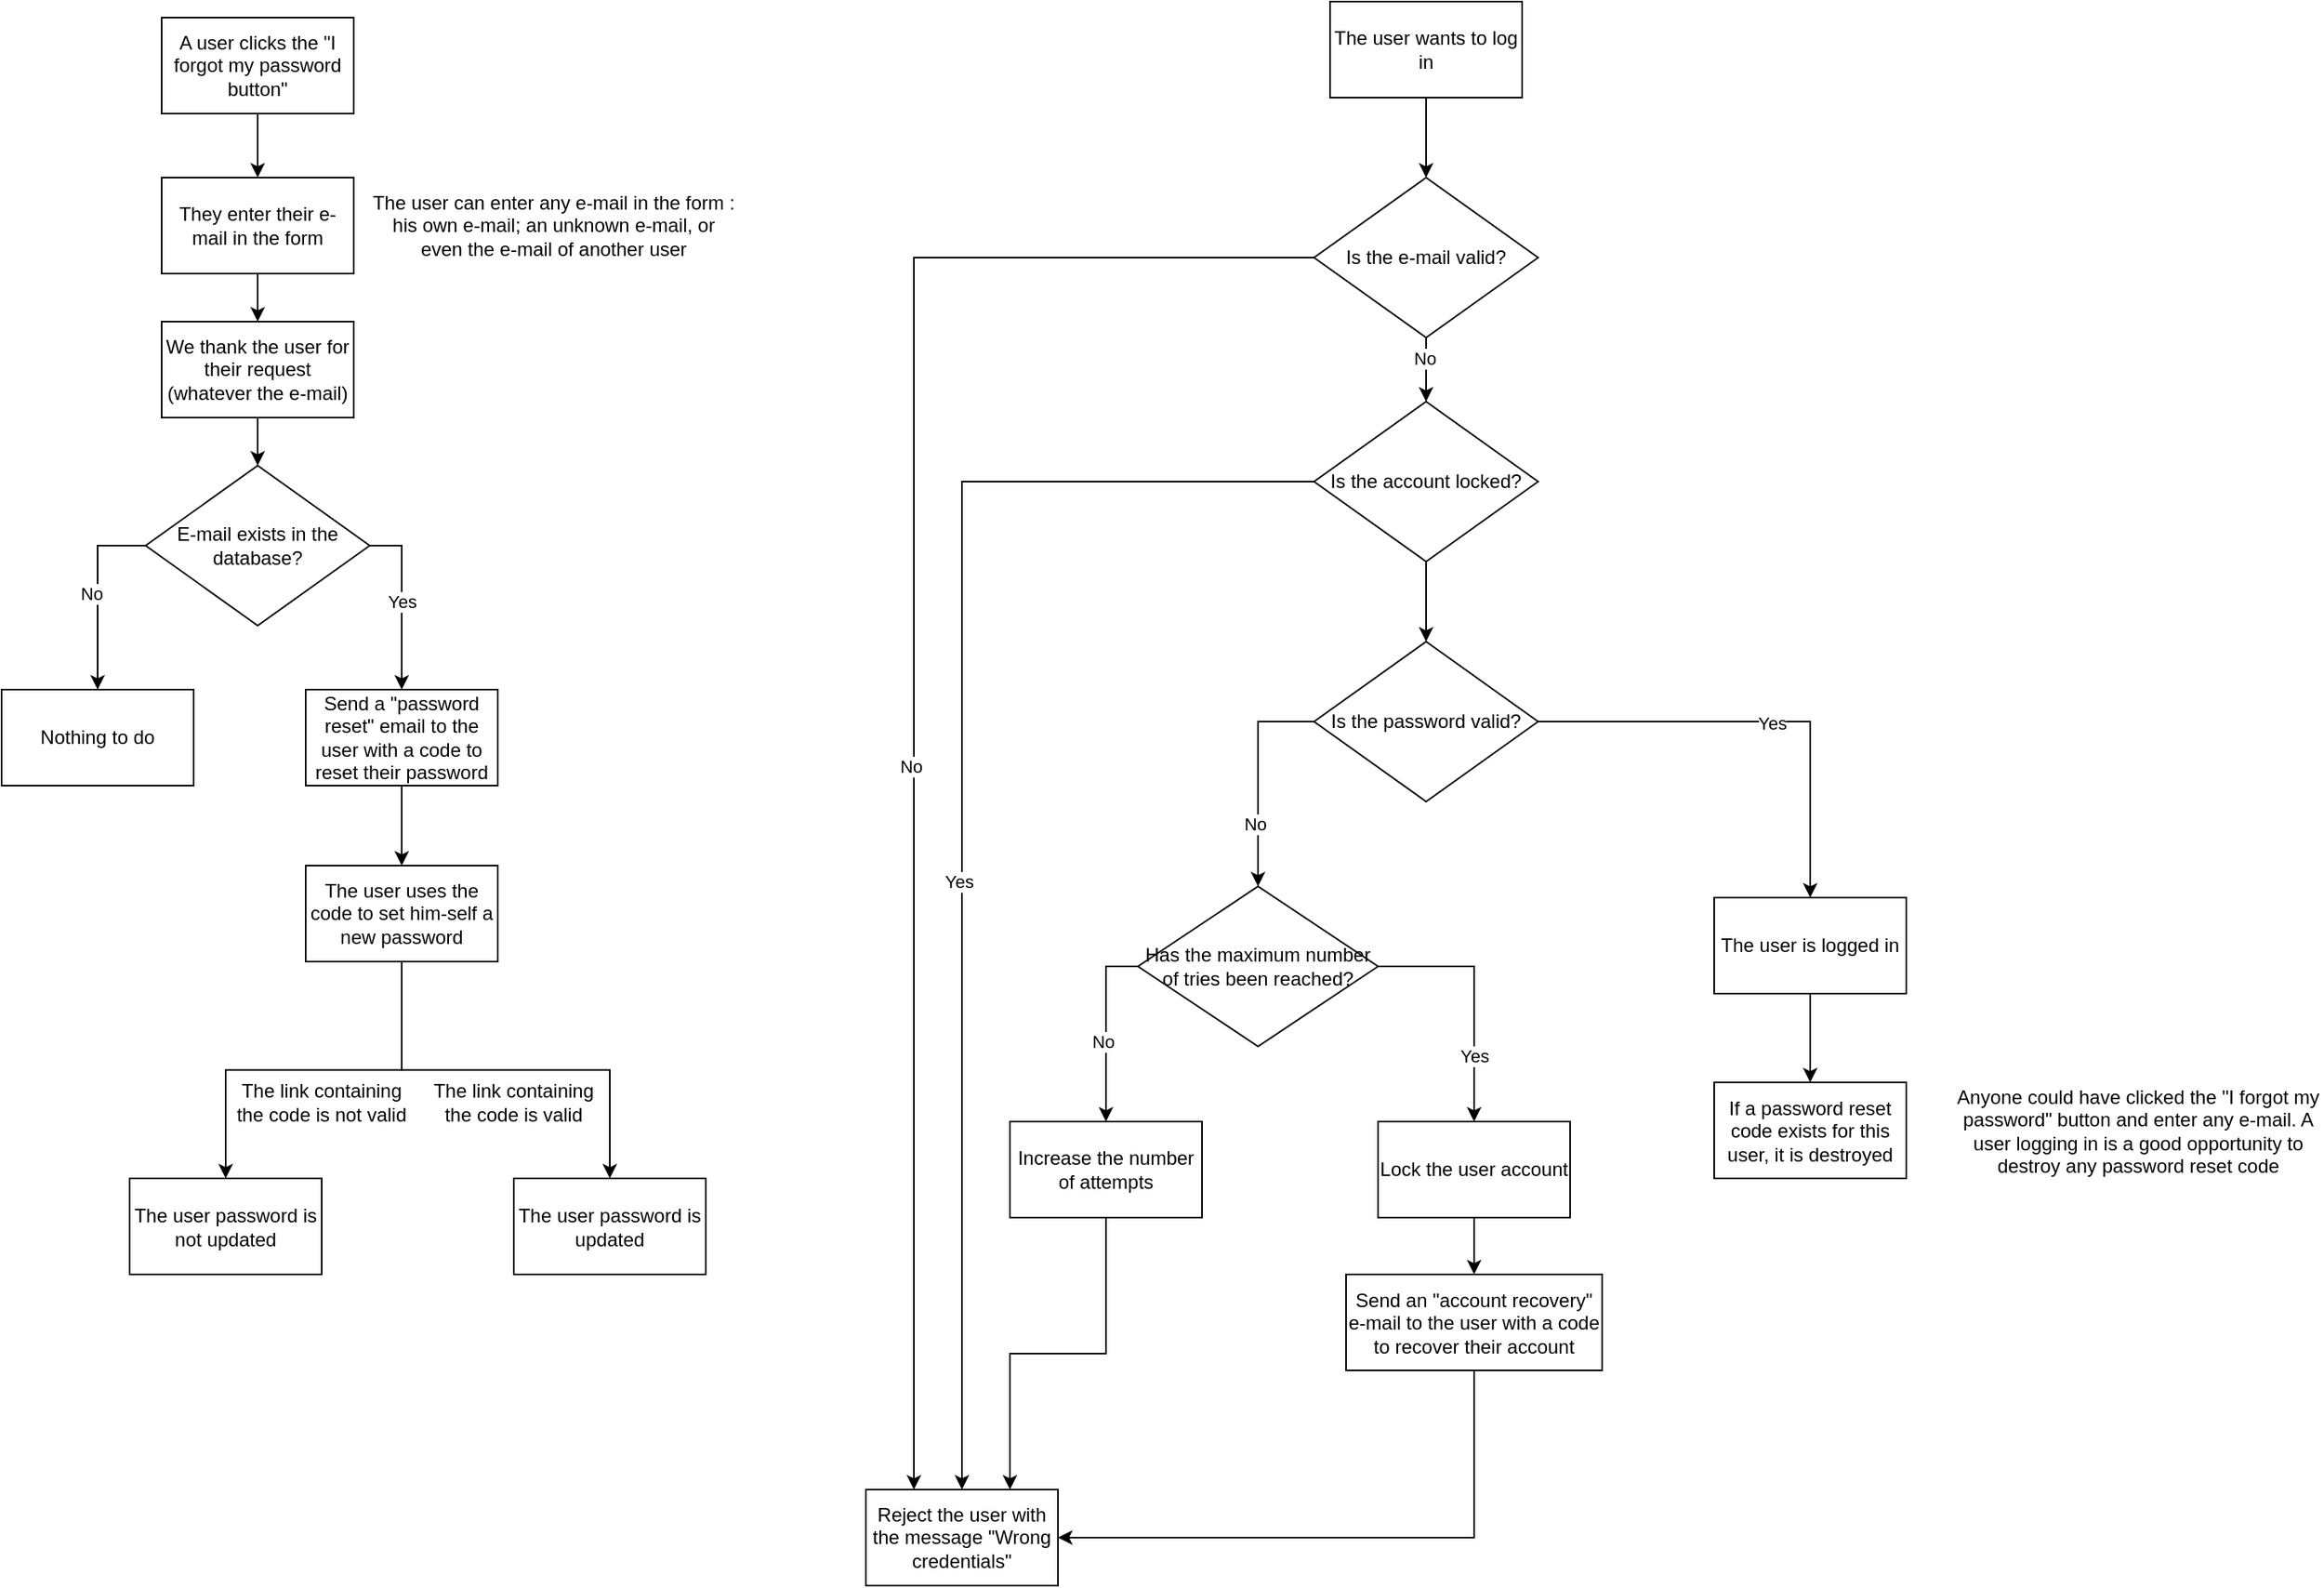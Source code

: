 <mxfile version="20.4.0" type="google"><diagram id="uqNMgptaEj7S-zhNh5nr" name="Page-1"><mxGraphModel grid="1" page="1" gridSize="10" guides="1" tooltips="1" connect="1" arrows="1" fold="1" pageScale="1" pageWidth="850" pageHeight="1100" math="0" shadow="0"><root><mxCell id="0"/><mxCell id="1" parent="0"/><mxCell id="hKb2NDctxM_wPBNHymrB-2" value="A user clicks the &quot;I forgot my password button&quot;" style="rounded=0;whiteSpace=wrap;html=1;" vertex="1" parent="1"><mxGeometry x="150" y="50" width="120" height="60" as="geometry"/></mxCell><mxCell id="hKb2NDctxM_wPBNHymrB-3" value="" style="endArrow=classic;html=1;exitX=0.5;exitY=1;exitDx=0;exitDy=0;entryX=0.5;entryY=0;entryDx=0;entryDy=0;" edge="1" parent="1" source="hKb2NDctxM_wPBNHymrB-2" target="hKb2NDctxM_wPBNHymrB-5"><mxGeometry width="50" height="50" relative="1" as="geometry"><mxPoint x="150" y="250" as="sourcePoint"/><mxPoint x="210" y="200" as="targetPoint"/></mxGeometry></mxCell><mxCell id="hKb2NDctxM_wPBNHymrB-5" value="They enter their e-mail in the form" style="rounded=0;whiteSpace=wrap;html=1;" vertex="1" parent="1"><mxGeometry x="150" y="150" width="120" height="60" as="geometry"/></mxCell><mxCell id="wkNxlPEiHQq7ZEWKHEpC-1" style="edgeStyle=orthogonalEdgeStyle;rounded=0;orthogonalLoop=1;jettySize=auto;html=1;" edge="1" parent="1" source="hKb2NDctxM_wPBNHymrB-8"><mxGeometry relative="1" as="geometry"><mxPoint x="300" y="580" as="targetPoint"/></mxGeometry></mxCell><mxCell id="hKb2NDctxM_wPBNHymrB-8" value="Send a &quot;password reset&quot; email to the user with a code to reset their password" style="rounded=0;whiteSpace=wrap;html=1;" vertex="1" parent="1"><mxGeometry x="240" y="470" width="120" height="60" as="geometry"/></mxCell><mxCell id="hKb2NDctxM_wPBNHymrB-9" value="" style="endArrow=classic;html=1;exitX=0.5;exitY=1;exitDx=0;exitDy=0;entryX=0.5;entryY=0;entryDx=0;entryDy=0;" edge="1" parent="1" source="hKb2NDctxM_wPBNHymrB-5" target="GCkfONEv_QXwFSWTBzb8-13"><mxGeometry width="50" height="50" relative="1" as="geometry"><mxPoint x="150" y="510" as="sourcePoint"/><mxPoint x="270" y="240" as="targetPoint"/></mxGeometry></mxCell><mxCell id="wkNxlPEiHQq7ZEWKHEpC-2" value="The user password is not updated" style="rounded=0;whiteSpace=wrap;html=1;" vertex="1" parent="1"><mxGeometry x="130" y="775.5" width="120" height="60" as="geometry"/></mxCell><mxCell id="wkNxlPEiHQq7ZEWKHEpC-8" value="The link containing the code is not valid" style="text;html=1;strokeColor=none;fillColor=none;align=center;verticalAlign=middle;whiteSpace=wrap;rounded=0;" vertex="1" parent="1"><mxGeometry x="190" y="693" width="120" height="70" as="geometry"/></mxCell><mxCell id="wkNxlPEiHQq7ZEWKHEpC-10" value="The user password is&lt;br&gt;updated" style="rounded=0;whiteSpace=wrap;html=1;fillColor=none;" vertex="1" parent="1"><mxGeometry x="370" y="775.5" width="120" height="60" as="geometry"/></mxCell><mxCell id="wkNxlPEiHQq7ZEWKHEpC-14" style="edgeStyle=orthogonalEdgeStyle;rounded=0;orthogonalLoop=1;jettySize=auto;html=1;exitX=0.5;exitY=1;exitDx=0;exitDy=0;" edge="1" parent="1" source="wkNxlPEiHQq7ZEWKHEpC-13" target="wkNxlPEiHQq7ZEWKHEpC-2"><mxGeometry relative="1" as="geometry"/></mxCell><mxCell id="wkNxlPEiHQq7ZEWKHEpC-15" style="edgeStyle=orthogonalEdgeStyle;rounded=0;orthogonalLoop=1;jettySize=auto;html=1;exitX=0.5;exitY=1;exitDx=0;exitDy=0;" edge="1" parent="1" source="wkNxlPEiHQq7ZEWKHEpC-13" target="wkNxlPEiHQq7ZEWKHEpC-10"><mxGeometry relative="1" as="geometry"/></mxCell><mxCell id="wkNxlPEiHQq7ZEWKHEpC-13" value="The user uses the code to set him-self a new password" style="rounded=0;whiteSpace=wrap;html=1;fillColor=none;" vertex="1" parent="1"><mxGeometry x="240" y="580" width="120" height="60" as="geometry"/></mxCell><mxCell id="wkNxlPEiHQq7ZEWKHEpC-16" value="The link containing the code is valid" style="text;html=1;strokeColor=none;fillColor=none;align=center;verticalAlign=middle;whiteSpace=wrap;rounded=0;" vertex="1" parent="1"><mxGeometry x="310" y="698" width="120" height="60" as="geometry"/></mxCell><mxCell id="GCkfONEv_QXwFSWTBzb8-4" style="edgeStyle=orthogonalEdgeStyle;rounded=0;orthogonalLoop=1;jettySize=auto;html=1;exitX=0.5;exitY=1;exitDx=0;exitDy=0;entryX=0.5;entryY=0;entryDx=0;entryDy=0;" edge="1" parent="1" source="GCkfONEv_QXwFSWTBzb8-2" target="GCkfONEv_QXwFSWTBzb8-3"><mxGeometry relative="1" as="geometry"/></mxCell><mxCell id="GCkfONEv_QXwFSWTBzb8-2" value="The user is logged in" style="rounded=0;whiteSpace=wrap;html=1;" vertex="1" parent="1"><mxGeometry x="1120" y="600" width="120" height="60" as="geometry"/></mxCell><mxCell id="GCkfONEv_QXwFSWTBzb8-3" value="If a password reset code exists for this user, it is destroyed" style="rounded=0;whiteSpace=wrap;html=1;" vertex="1" parent="1"><mxGeometry x="1120" y="715.5" width="120" height="60" as="geometry"/></mxCell><mxCell id="GCkfONEv_QXwFSWTBzb8-5" value="Anyone could have clicked the &quot;I forgot my password&quot; button and enter any e-mail. A user logging in is a good opportunity to destroy any password reset code" style="text;html=1;strokeColor=none;fillColor=none;align=center;verticalAlign=middle;whiteSpace=wrap;rounded=0;" vertex="1" parent="1"><mxGeometry x="1270" y="705.5" width="230" height="80" as="geometry"/></mxCell><mxCell id="GCkfONEv_QXwFSWTBzb8-8" style="edgeStyle=orthogonalEdgeStyle;rounded=0;orthogonalLoop=1;jettySize=auto;html=1;exitX=0.5;exitY=1;exitDx=0;exitDy=0;entryX=0.5;entryY=0;entryDx=0;entryDy=0;" edge="1" parent="1" source="GCkfONEv_QXwFSWTBzb8-6" target="GCkfONEv_QXwFSWTBzb8-7"><mxGeometry relative="1" as="geometry"><mxPoint x="140" y="440" as="sourcePoint"/></mxGeometry></mxCell><mxCell id="GCkfONEv_QXwFSWTBzb8-10" value="No" style="edgeLabel;html=1;align=center;verticalAlign=middle;resizable=0;points=[];" connectable="0" vertex="1" parent="GCkfONEv_QXwFSWTBzb8-8"><mxGeometry y="-4" relative="1" as="geometry"><mxPoint as="offset"/></mxGeometry></mxCell><mxCell id="GCkfONEv_QXwFSWTBzb8-9" value="Yes" style="edgeStyle=orthogonalEdgeStyle;rounded=0;orthogonalLoop=1;jettySize=auto;html=1;exitX=0.5;exitY=0;exitDx=0;exitDy=0;entryX=0.5;entryY=0;entryDx=0;entryDy=0;" edge="1" parent="1" source="GCkfONEv_QXwFSWTBzb8-6" target="hKb2NDctxM_wPBNHymrB-8"><mxGeometry relative="1" as="geometry"><mxPoint x="280" y="440" as="sourcePoint"/></mxGeometry></mxCell><mxCell id="GCkfONEv_QXwFSWTBzb8-6" value="E-mail exists in the database?" style="rhombus;whiteSpace=wrap;html=1;direction=south;" vertex="1" parent="1"><mxGeometry x="140" y="330" width="140" height="100" as="geometry"/></mxCell><mxCell id="GCkfONEv_QXwFSWTBzb8-7" value="Nothing to do" style="rounded=0;whiteSpace=wrap;html=1;" vertex="1" parent="1"><mxGeometry x="50" y="470" width="120" height="60" as="geometry"/></mxCell><mxCell id="GCkfONEv_QXwFSWTBzb8-14" style="edgeStyle=orthogonalEdgeStyle;rounded=0;orthogonalLoop=1;jettySize=auto;html=1;exitX=0.5;exitY=1;exitDx=0;exitDy=0;entryX=0;entryY=0.5;entryDx=0;entryDy=0;" edge="1" parent="1" source="GCkfONEv_QXwFSWTBzb8-13" target="GCkfONEv_QXwFSWTBzb8-6"><mxGeometry relative="1" as="geometry"/></mxCell><mxCell id="GCkfONEv_QXwFSWTBzb8-13" value="We thank the user for their request (whatever the e-mail)" style="rounded=0;whiteSpace=wrap;html=1;" vertex="1" parent="1"><mxGeometry x="150" y="240" width="120" height="60" as="geometry"/></mxCell><mxCell id="GCkfONEv_QXwFSWTBzb8-38" style="edgeStyle=orthogonalEdgeStyle;rounded=0;orthogonalLoop=1;jettySize=auto;html=1;exitX=0.5;exitY=1;exitDx=0;exitDy=0;entryX=0;entryY=0.5;entryDx=0;entryDy=0;" edge="1" parent="1" source="GCkfONEv_QXwFSWTBzb8-15" target="GCkfONEv_QXwFSWTBzb8-35"><mxGeometry relative="1" as="geometry"/></mxCell><mxCell id="GCkfONEv_QXwFSWTBzb8-15" value="The user wants to log in" style="rounded=0;whiteSpace=wrap;html=1;" vertex="1" parent="1"><mxGeometry x="880" y="40" width="120" height="60" as="geometry"/></mxCell><mxCell id="GCkfONEv_QXwFSWTBzb8-16" value="The user can enter any e-mail in the form : his own e-mail; an unknown e-mail, or even the e-mail of another user" style="text;html=1;strokeColor=none;fillColor=none;align=center;verticalAlign=middle;whiteSpace=wrap;rounded=0;" vertex="1" parent="1"><mxGeometry x="280" y="150" width="230" height="60" as="geometry"/></mxCell><mxCell id="GCkfONEv_QXwFSWTBzb8-19" style="edgeStyle=orthogonalEdgeStyle;rounded=0;orthogonalLoop=1;jettySize=auto;html=1;exitX=0.5;exitY=0;exitDx=0;exitDy=0;entryX=0.5;entryY=0;entryDx=0;entryDy=0;" edge="1" parent="1" source="GCkfONEv_QXwFSWTBzb8-17" target="GCkfONEv_QXwFSWTBzb8-2"><mxGeometry relative="1" as="geometry"/></mxCell><mxCell id="GCkfONEv_QXwFSWTBzb8-20" value="Yes" style="edgeLabel;html=1;align=center;verticalAlign=middle;resizable=0;points=[];" connectable="0" vertex="1" parent="GCkfONEv_QXwFSWTBzb8-19"><mxGeometry x="0.042" y="-1" relative="1" as="geometry"><mxPoint as="offset"/></mxGeometry></mxCell><mxCell id="GCkfONEv_QXwFSWTBzb8-23" style="edgeStyle=orthogonalEdgeStyle;rounded=0;orthogonalLoop=1;jettySize=auto;html=1;exitX=0.5;exitY=1;exitDx=0;exitDy=0;entryX=0;entryY=0.5;entryDx=0;entryDy=0;" edge="1" parent="1" source="GCkfONEv_QXwFSWTBzb8-17" target="GCkfONEv_QXwFSWTBzb8-22"><mxGeometry relative="1" as="geometry"/></mxCell><mxCell id="GCkfONEv_QXwFSWTBzb8-32" value="No" style="edgeLabel;html=1;align=center;verticalAlign=middle;resizable=0;points=[];" connectable="0" vertex="1" parent="GCkfONEv_QXwFSWTBzb8-23"><mxGeometry x="0.434" y="-2" relative="1" as="geometry"><mxPoint as="offset"/></mxGeometry></mxCell><mxCell id="GCkfONEv_QXwFSWTBzb8-17" value="Is the password valid?" style="rhombus;whiteSpace=wrap;html=1;direction=south;" vertex="1" parent="1"><mxGeometry x="870" y="440" width="140" height="100" as="geometry"/></mxCell><mxCell id="GCkfONEv_QXwFSWTBzb8-46" style="edgeStyle=orthogonalEdgeStyle;rounded=0;orthogonalLoop=1;jettySize=auto;html=1;exitX=0.5;exitY=1;exitDx=0;exitDy=0;entryX=0.5;entryY=0;entryDx=0;entryDy=0;" edge="1" parent="1" source="GCkfONEv_QXwFSWTBzb8-21" target="GCkfONEv_QXwFSWTBzb8-30"><mxGeometry relative="1" as="geometry"/></mxCell><mxCell id="GCkfONEv_QXwFSWTBzb8-21" value="Lock the user account" style="rounded=0;whiteSpace=wrap;html=1;" vertex="1" parent="1"><mxGeometry x="910" y="740" width="120" height="60" as="geometry"/></mxCell><mxCell id="GCkfONEv_QXwFSWTBzb8-26" style="edgeStyle=orthogonalEdgeStyle;rounded=0;orthogonalLoop=1;jettySize=auto;html=1;exitX=0.5;exitY=1;exitDx=0;exitDy=0;entryX=0.5;entryY=0;entryDx=0;entryDy=0;" edge="1" parent="1" source="GCkfONEv_QXwFSWTBzb8-22" target="GCkfONEv_QXwFSWTBzb8-25"><mxGeometry relative="1" as="geometry"><mxPoint x="782" y="737.18" as="targetPoint"/></mxGeometry></mxCell><mxCell id="GCkfONEv_QXwFSWTBzb8-27" value="No" style="edgeLabel;html=1;align=center;verticalAlign=middle;resizable=0;points=[];" connectable="0" vertex="1" parent="GCkfONEv_QXwFSWTBzb8-26"><mxGeometry x="0.147" y="-2" relative="1" as="geometry"><mxPoint as="offset"/></mxGeometry></mxCell><mxCell id="GCkfONEv_QXwFSWTBzb8-28" style="edgeStyle=orthogonalEdgeStyle;rounded=0;orthogonalLoop=1;jettySize=auto;html=1;exitX=0.5;exitY=0;exitDx=0;exitDy=0;entryX=0.5;entryY=0;entryDx=0;entryDy=0;" edge="1" parent="1" source="GCkfONEv_QXwFSWTBzb8-22" target="GCkfONEv_QXwFSWTBzb8-21"><mxGeometry relative="1" as="geometry"/></mxCell><mxCell id="GCkfONEv_QXwFSWTBzb8-29" value="Yes" style="edgeLabel;html=1;align=center;verticalAlign=middle;resizable=0;points=[];" connectable="0" vertex="1" parent="GCkfONEv_QXwFSWTBzb8-28"><mxGeometry x="0.027" y="-1" relative="1" as="geometry"><mxPoint x="1" y="35" as="offset"/></mxGeometry></mxCell><mxCell id="GCkfONEv_QXwFSWTBzb8-22" value="Has the maximum number of tries been reached?" style="rhombus;whiteSpace=wrap;html=1;direction=south;" vertex="1" parent="1"><mxGeometry x="760" y="593" width="150" height="100" as="geometry"/></mxCell><mxCell id="GCkfONEv_QXwFSWTBzb8-45" style="edgeStyle=orthogonalEdgeStyle;rounded=0;orthogonalLoop=1;jettySize=auto;html=1;exitX=0.5;exitY=1;exitDx=0;exitDy=0;entryX=0.75;entryY=0;entryDx=0;entryDy=0;" edge="1" parent="1" source="GCkfONEv_QXwFSWTBzb8-25" target="GCkfONEv_QXwFSWTBzb8-31"><mxGeometry relative="1" as="geometry"/></mxCell><mxCell id="GCkfONEv_QXwFSWTBzb8-25" value="Increase the number of attempts" style="rounded=0;whiteSpace=wrap;html=1;" vertex="1" parent="1"><mxGeometry x="680" y="740" width="120" height="60" as="geometry"/></mxCell><mxCell id="GCkfONEv_QXwFSWTBzb8-47" style="edgeStyle=orthogonalEdgeStyle;rounded=0;orthogonalLoop=1;jettySize=auto;html=1;exitX=0.5;exitY=1;exitDx=0;exitDy=0;entryX=1;entryY=0.5;entryDx=0;entryDy=0;" edge="1" parent="1" source="GCkfONEv_QXwFSWTBzb8-30" target="GCkfONEv_QXwFSWTBzb8-31"><mxGeometry relative="1" as="geometry"/></mxCell><mxCell id="GCkfONEv_QXwFSWTBzb8-30" value="Send an &quot;account recovery&quot; e-mail to the user with a code to recover their account" style="rounded=0;whiteSpace=wrap;html=1;" vertex="1" parent="1"><mxGeometry x="890" y="835.5" width="160" height="60" as="geometry"/></mxCell><mxCell id="GCkfONEv_QXwFSWTBzb8-31" value="Reject the user with the message &quot;Wrong credentials&quot;" style="rounded=0;whiteSpace=wrap;html=1;" vertex="1" parent="1"><mxGeometry x="590" y="970" width="120" height="60" as="geometry"/></mxCell><mxCell id="GCkfONEv_QXwFSWTBzb8-36" style="edgeStyle=orthogonalEdgeStyle;rounded=0;orthogonalLoop=1;jettySize=auto;html=1;exitX=0.5;exitY=1;exitDx=0;exitDy=0;entryX=0.25;entryY=0;entryDx=0;entryDy=0;" edge="1" parent="1" source="GCkfONEv_QXwFSWTBzb8-35" target="GCkfONEv_QXwFSWTBzb8-31"><mxGeometry relative="1" as="geometry"/></mxCell><mxCell id="GCkfONEv_QXwFSWTBzb8-37" value="No" style="edgeLabel;html=1;align=center;verticalAlign=middle;resizable=0;points=[];" connectable="0" vertex="1" parent="GCkfONEv_QXwFSWTBzb8-36"><mxGeometry x="0.113" y="-2" relative="1" as="geometry"><mxPoint as="offset"/></mxGeometry></mxCell><mxCell id="GCkfONEv_QXwFSWTBzb8-39" style="edgeStyle=orthogonalEdgeStyle;rounded=0;orthogonalLoop=1;jettySize=auto;html=1;exitX=1;exitY=0.5;exitDx=0;exitDy=0;entryX=0;entryY=0.5;entryDx=0;entryDy=0;" edge="1" parent="1" source="GCkfONEv_QXwFSWTBzb8-35" target="GCkfONEv_QXwFSWTBzb8-40"><mxGeometry relative="1" as="geometry"/></mxCell><mxCell id="GCkfONEv_QXwFSWTBzb8-41" value="No" style="edgeLabel;html=1;align=center;verticalAlign=middle;resizable=0;points=[];" connectable="0" vertex="1" parent="GCkfONEv_QXwFSWTBzb8-39"><mxGeometry x="-0.366" y="-1" relative="1" as="geometry"><mxPoint as="offset"/></mxGeometry></mxCell><mxCell id="GCkfONEv_QXwFSWTBzb8-35" value="Is the e-mail valid?" style="rhombus;whiteSpace=wrap;html=1;direction=south;" vertex="1" parent="1"><mxGeometry x="870" y="150" width="140" height="100" as="geometry"/></mxCell><mxCell id="GCkfONEv_QXwFSWTBzb8-42" style="edgeStyle=orthogonalEdgeStyle;rounded=0;orthogonalLoop=1;jettySize=auto;html=1;exitX=0.5;exitY=1;exitDx=0;exitDy=0;entryX=0.5;entryY=0;entryDx=0;entryDy=0;" edge="1" parent="1" source="GCkfONEv_QXwFSWTBzb8-40" target="GCkfONEv_QXwFSWTBzb8-31"><mxGeometry relative="1" as="geometry"/></mxCell><mxCell id="GCkfONEv_QXwFSWTBzb8-43" value="Yes" style="edgeLabel;html=1;align=center;verticalAlign=middle;resizable=0;points=[];" connectable="0" vertex="1" parent="GCkfONEv_QXwFSWTBzb8-42"><mxGeometry x="0.105" y="-2" relative="1" as="geometry"><mxPoint as="offset"/></mxGeometry></mxCell><mxCell id="GCkfONEv_QXwFSWTBzb8-44" style="edgeStyle=orthogonalEdgeStyle;rounded=0;orthogonalLoop=1;jettySize=auto;html=1;exitX=1;exitY=0.5;exitDx=0;exitDy=0;entryX=0;entryY=0.5;entryDx=0;entryDy=0;" edge="1" parent="1" source="GCkfONEv_QXwFSWTBzb8-40" target="GCkfONEv_QXwFSWTBzb8-17"><mxGeometry relative="1" as="geometry"/></mxCell><mxCell id="GCkfONEv_QXwFSWTBzb8-40" value="Is the account locked?" style="rhombus;whiteSpace=wrap;html=1;direction=south;" vertex="1" parent="1"><mxGeometry x="870" y="290" width="140" height="100" as="geometry"/></mxCell></root></mxGraphModel></diagram></mxfile>